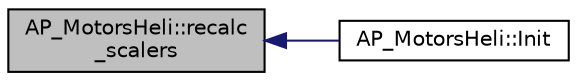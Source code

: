 digraph "AP_MotorsHeli::recalc_scalers"
{
 // INTERACTIVE_SVG=YES
  edge [fontname="Helvetica",fontsize="10",labelfontname="Helvetica",labelfontsize="10"];
  node [fontname="Helvetica",fontsize="10",shape=record];
  rankdir="LR";
  Node1 [label="AP_MotorsHeli::recalc\l_scalers",height=0.2,width=0.4,color="black", fillcolor="grey75", style="filled" fontcolor="black"];
  Node1 -> Node2 [dir="back",color="midnightblue",fontsize="10",style="solid",fontname="Helvetica"];
  Node2 [label="AP_MotorsHeli::Init",height=0.2,width=0.4,color="black", fillcolor="white", style="filled",URL="$classAP__MotorsHeli.html#aecd9fdd0ac06f1ab94da6ca46a9a1551"];
}
